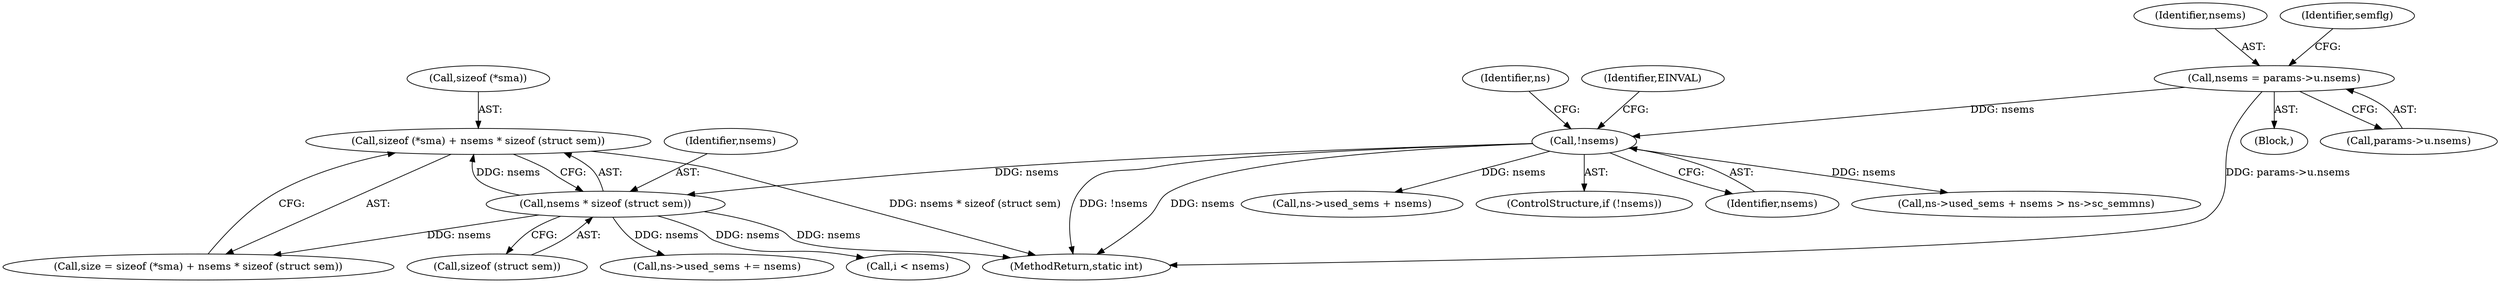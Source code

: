digraph "0_linux_6062a8dc0517bce23e3c2f7d2fea5e22411269a3_4@API" {
"1000150" [label="(Call,sizeof (*sma) + nsems * sizeof (struct sem))"];
"1000154" [label="(Call,nsems * sizeof (struct sem))"];
"1000130" [label="(Call,!nsems)"];
"1000115" [label="(Call,nsems = params->u.nsems)"];
"1000129" [label="(ControlStructure,if (!nsems))"];
"1000116" [label="(Identifier,nsems)"];
"1000131" [label="(Identifier,nsems)"];
"1000155" [label="(Identifier,nsems)"];
"1000151" [label="(Call,sizeof (*sma))"];
"1000148" [label="(Call,size = sizeof (*sma) + nsems * sizeof (struct sem))"];
"1000139" [label="(Identifier,ns)"];
"1000154" [label="(Call,nsems * sizeof (struct sem))"];
"1000134" [label="(Identifier,EINVAL)"];
"1000124" [label="(Identifier,semflg)"];
"1000136" [label="(Call,ns->used_sems + nsems > ns->sc_semmns)"];
"1000150" [label="(Call,sizeof (*sma) + nsems * sizeof (struct sem))"];
"1000137" [label="(Call,ns->used_sems + nsems)"];
"1000156" [label="(Call,sizeof (struct sem))"];
"1000130" [label="(Call,!nsems)"];
"1000115" [label="(Call,nsems = params->u.nsems)"];
"1000231" [label="(Call,ns->used_sems += nsems)"];
"1000103" [label="(Block,)"];
"1000250" [label="(Call,i < nsems)"];
"1000297" [label="(MethodReturn,static int)"];
"1000117" [label="(Call,params->u.nsems)"];
"1000150" -> "1000148"  [label="AST: "];
"1000150" -> "1000154"  [label="CFG: "];
"1000151" -> "1000150"  [label="AST: "];
"1000154" -> "1000150"  [label="AST: "];
"1000148" -> "1000150"  [label="CFG: "];
"1000150" -> "1000297"  [label="DDG: nsems * sizeof (struct sem)"];
"1000154" -> "1000150"  [label="DDG: nsems"];
"1000154" -> "1000156"  [label="CFG: "];
"1000155" -> "1000154"  [label="AST: "];
"1000156" -> "1000154"  [label="AST: "];
"1000154" -> "1000297"  [label="DDG: nsems"];
"1000154" -> "1000148"  [label="DDG: nsems"];
"1000130" -> "1000154"  [label="DDG: nsems"];
"1000154" -> "1000231"  [label="DDG: nsems"];
"1000154" -> "1000250"  [label="DDG: nsems"];
"1000130" -> "1000129"  [label="AST: "];
"1000130" -> "1000131"  [label="CFG: "];
"1000131" -> "1000130"  [label="AST: "];
"1000134" -> "1000130"  [label="CFG: "];
"1000139" -> "1000130"  [label="CFG: "];
"1000130" -> "1000297"  [label="DDG: !nsems"];
"1000130" -> "1000297"  [label="DDG: nsems"];
"1000115" -> "1000130"  [label="DDG: nsems"];
"1000130" -> "1000136"  [label="DDG: nsems"];
"1000130" -> "1000137"  [label="DDG: nsems"];
"1000115" -> "1000103"  [label="AST: "];
"1000115" -> "1000117"  [label="CFG: "];
"1000116" -> "1000115"  [label="AST: "];
"1000117" -> "1000115"  [label="AST: "];
"1000124" -> "1000115"  [label="CFG: "];
"1000115" -> "1000297"  [label="DDG: params->u.nsems"];
}
